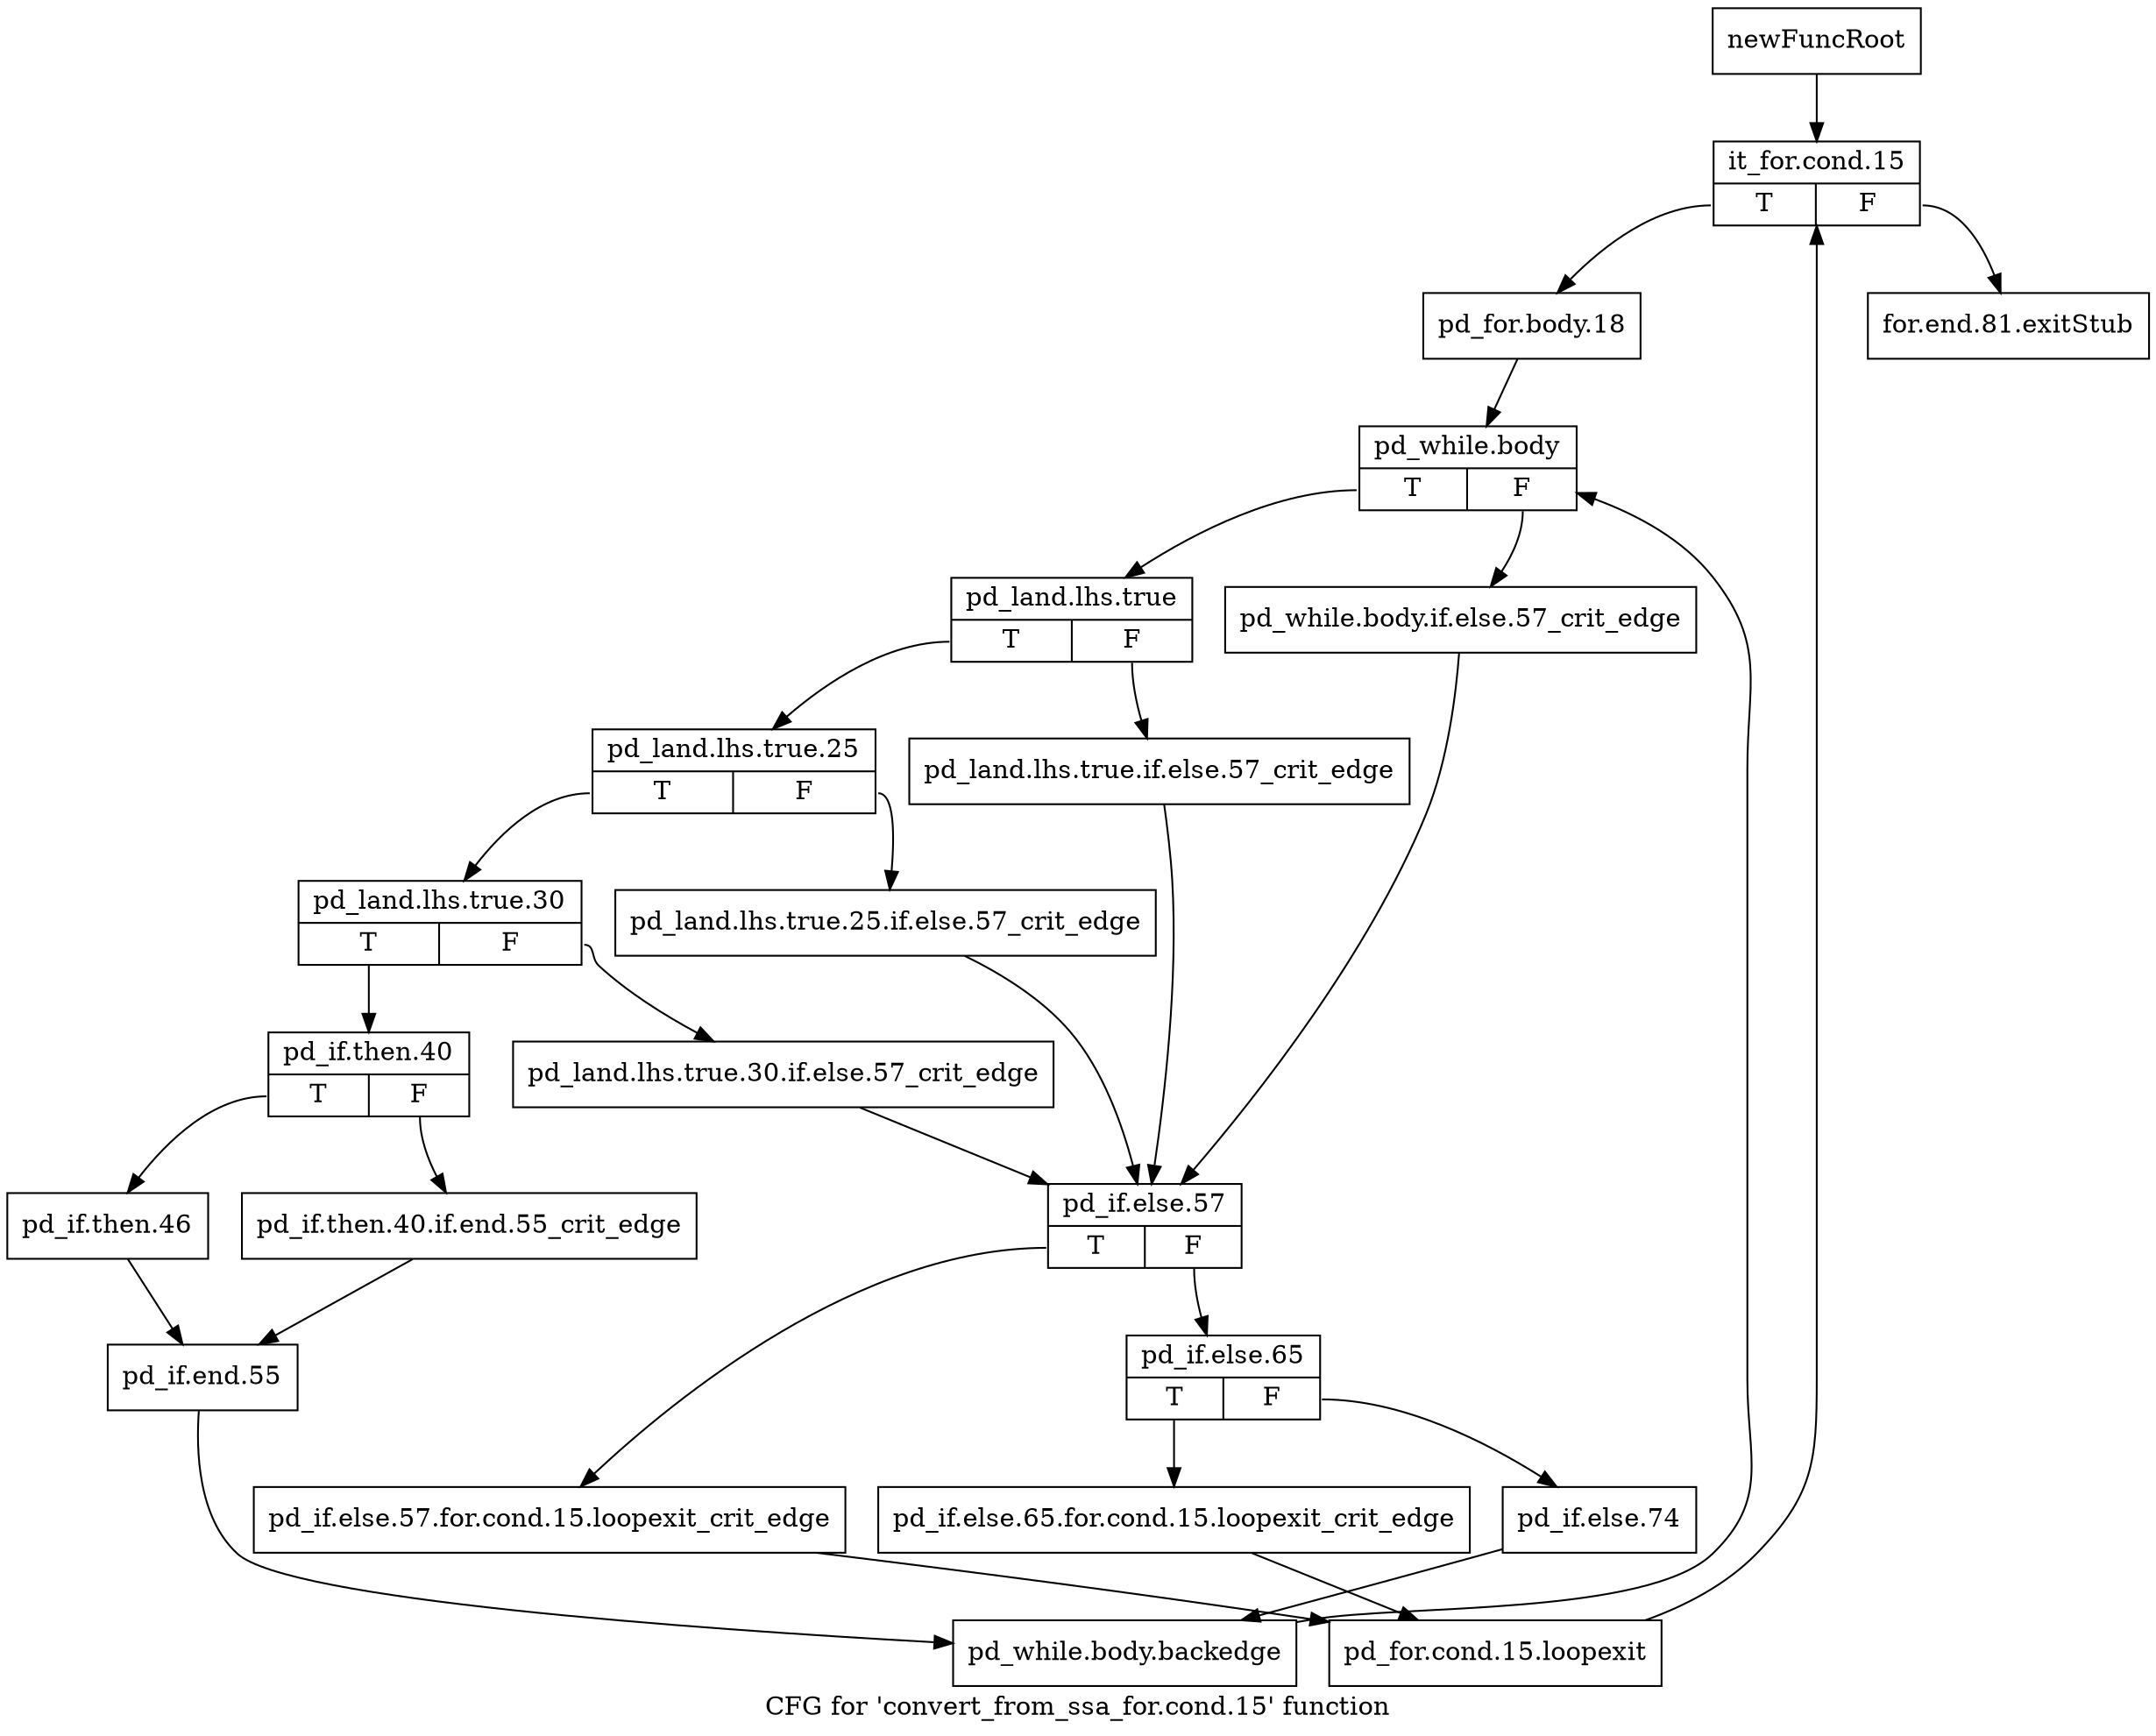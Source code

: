digraph "CFG for 'convert_from_ssa_for.cond.15' function" {
	label="CFG for 'convert_from_ssa_for.cond.15' function";

	Node0xc2bbf10 [shape=record,label="{newFuncRoot}"];
	Node0xc2bbf10 -> Node0xc2bbfb0;
	Node0xc2bbf60 [shape=record,label="{for.end.81.exitStub}"];
	Node0xc2bbfb0 [shape=record,label="{it_for.cond.15|{<s0>T|<s1>F}}"];
	Node0xc2bbfb0:s0 -> Node0xc2bc000;
	Node0xc2bbfb0:s1 -> Node0xc2bbf60;
	Node0xc2bc000 [shape=record,label="{pd_for.body.18}"];
	Node0xc2bc000 -> Node0xc2bc050;
	Node0xc2bc050 [shape=record,label="{pd_while.body|{<s0>T|<s1>F}}"];
	Node0xc2bc050:s0 -> Node0xc2bc0f0;
	Node0xc2bc050:s1 -> Node0xc2bc0a0;
	Node0xc2bc0a0 [shape=record,label="{pd_while.body.if.else.57_crit_edge}"];
	Node0xc2bc0a0 -> Node0xc2bc2d0;
	Node0xc2bc0f0 [shape=record,label="{pd_land.lhs.true|{<s0>T|<s1>F}}"];
	Node0xc2bc0f0:s0 -> Node0xc2bc190;
	Node0xc2bc0f0:s1 -> Node0xc2bc140;
	Node0xc2bc140 [shape=record,label="{pd_land.lhs.true.if.else.57_crit_edge}"];
	Node0xc2bc140 -> Node0xc2bc2d0;
	Node0xc2bc190 [shape=record,label="{pd_land.lhs.true.25|{<s0>T|<s1>F}}"];
	Node0xc2bc190:s0 -> Node0xc2bc230;
	Node0xc2bc190:s1 -> Node0xc2bc1e0;
	Node0xc2bc1e0 [shape=record,label="{pd_land.lhs.true.25.if.else.57_crit_edge}"];
	Node0xc2bc1e0 -> Node0xc2bc2d0;
	Node0xc2bc230 [shape=record,label="{pd_land.lhs.true.30|{<s0>T|<s1>F}}"];
	Node0xc2bc230:s0 -> Node0xc2bc4b0;
	Node0xc2bc230:s1 -> Node0xc2bc280;
	Node0xc2bc280 [shape=record,label="{pd_land.lhs.true.30.if.else.57_crit_edge}"];
	Node0xc2bc280 -> Node0xc2bc2d0;
	Node0xc2bc2d0 [shape=record,label="{pd_if.else.57|{<s0>T|<s1>F}}"];
	Node0xc2bc2d0:s0 -> Node0xc2bc410;
	Node0xc2bc2d0:s1 -> Node0xc2bc320;
	Node0xc2bc320 [shape=record,label="{pd_if.else.65|{<s0>T|<s1>F}}"];
	Node0xc2bc320:s0 -> Node0xc2bc3c0;
	Node0xc2bc320:s1 -> Node0xc2bc370;
	Node0xc2bc370 [shape=record,label="{pd_if.else.74}"];
	Node0xc2bc370 -> Node0xc2bc5f0;
	Node0xc2bc3c0 [shape=record,label="{pd_if.else.65.for.cond.15.loopexit_crit_edge}"];
	Node0xc2bc3c0 -> Node0xc2bc460;
	Node0xc2bc410 [shape=record,label="{pd_if.else.57.for.cond.15.loopexit_crit_edge}"];
	Node0xc2bc410 -> Node0xc2bc460;
	Node0xc2bc460 [shape=record,label="{pd_for.cond.15.loopexit}"];
	Node0xc2bc460 -> Node0xc2bbfb0;
	Node0xc2bc4b0 [shape=record,label="{pd_if.then.40|{<s0>T|<s1>F}}"];
	Node0xc2bc4b0:s0 -> Node0xc2bc550;
	Node0xc2bc4b0:s1 -> Node0xc2bc500;
	Node0xc2bc500 [shape=record,label="{pd_if.then.40.if.end.55_crit_edge}"];
	Node0xc2bc500 -> Node0xc2bc5a0;
	Node0xc2bc550 [shape=record,label="{pd_if.then.46}"];
	Node0xc2bc550 -> Node0xc2bc5a0;
	Node0xc2bc5a0 [shape=record,label="{pd_if.end.55}"];
	Node0xc2bc5a0 -> Node0xc2bc5f0;
	Node0xc2bc5f0 [shape=record,label="{pd_while.body.backedge}"];
	Node0xc2bc5f0 -> Node0xc2bc050;
}

